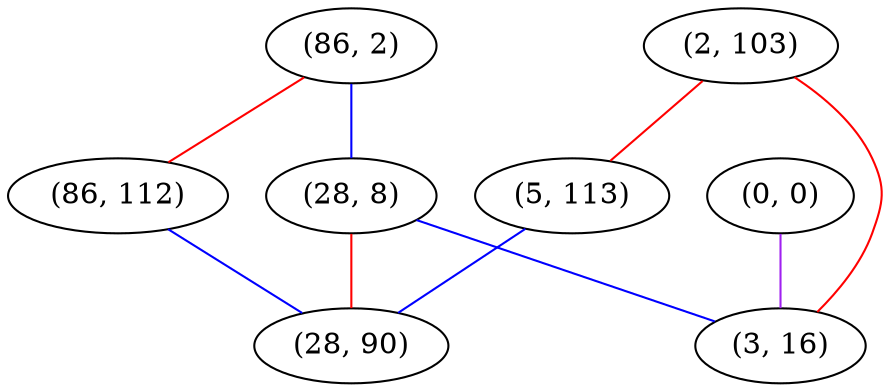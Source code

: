 graph "" {
"(2, 103)";
"(86, 2)";
"(5, 113)";
"(86, 112)";
"(28, 8)";
"(0, 0)";
"(3, 16)";
"(28, 90)";
"(2, 103)" -- "(3, 16)"  [color=red, key=0, weight=1];
"(2, 103)" -- "(5, 113)"  [color=red, key=0, weight=1];
"(86, 2)" -- "(86, 112)"  [color=red, key=0, weight=1];
"(86, 2)" -- "(28, 8)"  [color=blue, key=0, weight=3];
"(5, 113)" -- "(28, 90)"  [color=blue, key=0, weight=3];
"(86, 112)" -- "(28, 90)"  [color=blue, key=0, weight=3];
"(28, 8)" -- "(3, 16)"  [color=blue, key=0, weight=3];
"(28, 8)" -- "(28, 90)"  [color=red, key=0, weight=1];
"(0, 0)" -- "(3, 16)"  [color=purple, key=0, weight=4];
}
